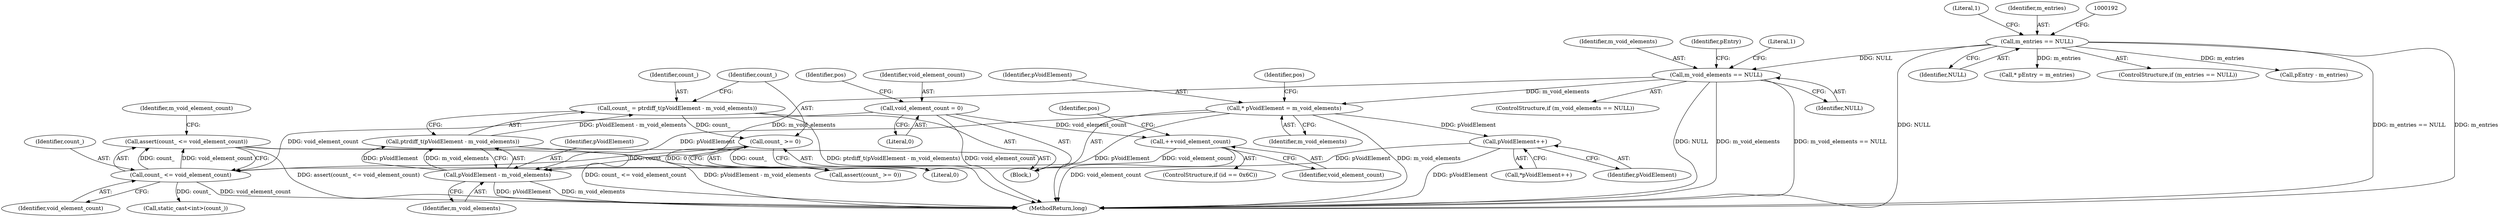 digraph "0_Android_cc274e2abe8b2a6698a5c47d8aa4bb45f1f9538d_34@API" {
"1000339" [label="(Call,assert(count_ <= void_element_count))"];
"1000340" [label="(Call,count_ <= void_element_count)"];
"1000336" [label="(Call,count_ >= 0)"];
"1000329" [label="(Call,count_ = ptrdiff_t(pVoidElement - m_void_elements))"];
"1000331" [label="(Call,ptrdiff_t(pVoidElement - m_void_elements))"];
"1000332" [label="(Call,pVoidElement - m_void_elements)"];
"1000208" [label="(Call,* pVoidElement = m_void_elements)"];
"1000197" [label="(Call,m_void_elements == NULL)"];
"1000185" [label="(Call,m_entries == NULL)"];
"1000282" [label="(Call,pVoidElement++)"];
"1000166" [label="(Call,++void_element_count)"];
"1000130" [label="(Call,void_element_count = 0)"];
"1000185" [label="(Call,m_entries == NULL)"];
"1000166" [label="(Call,++void_element_count)"];
"1000135" [label="(Identifier,pos)"];
"1000198" [label="(Identifier,m_void_elements)"];
"1000340" [label="(Call,count_ <= void_element_count)"];
"1000197" [label="(Call,m_void_elements == NULL)"];
"1000331" [label="(Call,ptrdiff_t(pVoidElement - m_void_elements))"];
"1000187" [label="(Identifier,NULL)"];
"1000162" [label="(ControlStructure,if (id == 0x6C))"];
"1000132" [label="(Literal,0)"];
"1000130" [label="(Call,void_element_count = 0)"];
"1000199" [label="(Identifier,NULL)"];
"1000204" [label="(Call,* pEntry = m_entries)"];
"1000169" [label="(Identifier,pos)"];
"1000109" [label="(Block,)"];
"1000209" [label="(Identifier,pVoidElement)"];
"1000334" [label="(Identifier,m_void_elements)"];
"1000339" [label="(Call,assert(count_ <= void_element_count))"];
"1000281" [label="(Call,*pVoidElement++)"];
"1000283" [label="(Identifier,pVoidElement)"];
"1000330" [label="(Identifier,count_)"];
"1000338" [label="(Literal,0)"];
"1000167" [label="(Identifier,void_element_count)"];
"1000345" [label="(Call,static_cast<int>(count_))"];
"1000329" [label="(Call,count_ = ptrdiff_t(pVoidElement - m_void_elements))"];
"1000196" [label="(ControlStructure,if (m_void_elements == NULL))"];
"1000205" [label="(Identifier,pEntry)"];
"1000131" [label="(Identifier,void_element_count)"];
"1000282" [label="(Call,pVoidElement++)"];
"1000210" [label="(Identifier,m_void_elements)"];
"1000350" [label="(MethodReturn,long)"];
"1000184" [label="(ControlStructure,if (m_entries == NULL))"];
"1000190" [label="(Literal,1)"];
"1000341" [label="(Identifier,count_)"];
"1000344" [label="(Identifier,m_void_element_count)"];
"1000186" [label="(Identifier,m_entries)"];
"1000208" [label="(Call,* pVoidElement = m_void_elements)"];
"1000313" [label="(Call,pEntry - m_entries)"];
"1000335" [label="(Call,assert(count_ >= 0))"];
"1000337" [label="(Identifier,count_)"];
"1000212" [label="(Identifier,pos)"];
"1000336" [label="(Call,count_ >= 0)"];
"1000332" [label="(Call,pVoidElement - m_void_elements)"];
"1000333" [label="(Identifier,pVoidElement)"];
"1000342" [label="(Identifier,void_element_count)"];
"1000202" [label="(Literal,1)"];
"1000339" -> "1000109"  [label="AST: "];
"1000339" -> "1000340"  [label="CFG: "];
"1000340" -> "1000339"  [label="AST: "];
"1000344" -> "1000339"  [label="CFG: "];
"1000339" -> "1000350"  [label="DDG: assert(count_ <= void_element_count)"];
"1000339" -> "1000350"  [label="DDG: count_ <= void_element_count"];
"1000340" -> "1000339"  [label="DDG: count_"];
"1000340" -> "1000339"  [label="DDG: void_element_count"];
"1000340" -> "1000342"  [label="CFG: "];
"1000341" -> "1000340"  [label="AST: "];
"1000342" -> "1000340"  [label="AST: "];
"1000340" -> "1000350"  [label="DDG: void_element_count"];
"1000336" -> "1000340"  [label="DDG: count_"];
"1000166" -> "1000340"  [label="DDG: void_element_count"];
"1000130" -> "1000340"  [label="DDG: void_element_count"];
"1000340" -> "1000345"  [label="DDG: count_"];
"1000336" -> "1000335"  [label="AST: "];
"1000336" -> "1000338"  [label="CFG: "];
"1000337" -> "1000336"  [label="AST: "];
"1000338" -> "1000336"  [label="AST: "];
"1000335" -> "1000336"  [label="CFG: "];
"1000336" -> "1000335"  [label="DDG: count_"];
"1000336" -> "1000335"  [label="DDG: 0"];
"1000329" -> "1000336"  [label="DDG: count_"];
"1000329" -> "1000109"  [label="AST: "];
"1000329" -> "1000331"  [label="CFG: "];
"1000330" -> "1000329"  [label="AST: "];
"1000331" -> "1000329"  [label="AST: "];
"1000337" -> "1000329"  [label="CFG: "];
"1000329" -> "1000350"  [label="DDG: ptrdiff_t(pVoidElement - m_void_elements)"];
"1000331" -> "1000329"  [label="DDG: pVoidElement - m_void_elements"];
"1000331" -> "1000332"  [label="CFG: "];
"1000332" -> "1000331"  [label="AST: "];
"1000331" -> "1000350"  [label="DDG: pVoidElement - m_void_elements"];
"1000332" -> "1000331"  [label="DDG: pVoidElement"];
"1000332" -> "1000331"  [label="DDG: m_void_elements"];
"1000332" -> "1000334"  [label="CFG: "];
"1000333" -> "1000332"  [label="AST: "];
"1000334" -> "1000332"  [label="AST: "];
"1000332" -> "1000350"  [label="DDG: m_void_elements"];
"1000332" -> "1000350"  [label="DDG: pVoidElement"];
"1000208" -> "1000332"  [label="DDG: pVoidElement"];
"1000282" -> "1000332"  [label="DDG: pVoidElement"];
"1000197" -> "1000332"  [label="DDG: m_void_elements"];
"1000208" -> "1000109"  [label="AST: "];
"1000208" -> "1000210"  [label="CFG: "];
"1000209" -> "1000208"  [label="AST: "];
"1000210" -> "1000208"  [label="AST: "];
"1000212" -> "1000208"  [label="CFG: "];
"1000208" -> "1000350"  [label="DDG: pVoidElement"];
"1000208" -> "1000350"  [label="DDG: m_void_elements"];
"1000197" -> "1000208"  [label="DDG: m_void_elements"];
"1000208" -> "1000282"  [label="DDG: pVoidElement"];
"1000197" -> "1000196"  [label="AST: "];
"1000197" -> "1000199"  [label="CFG: "];
"1000198" -> "1000197"  [label="AST: "];
"1000199" -> "1000197"  [label="AST: "];
"1000202" -> "1000197"  [label="CFG: "];
"1000205" -> "1000197"  [label="CFG: "];
"1000197" -> "1000350"  [label="DDG: m_void_elements == NULL"];
"1000197" -> "1000350"  [label="DDG: NULL"];
"1000197" -> "1000350"  [label="DDG: m_void_elements"];
"1000185" -> "1000197"  [label="DDG: NULL"];
"1000185" -> "1000184"  [label="AST: "];
"1000185" -> "1000187"  [label="CFG: "];
"1000186" -> "1000185"  [label="AST: "];
"1000187" -> "1000185"  [label="AST: "];
"1000190" -> "1000185"  [label="CFG: "];
"1000192" -> "1000185"  [label="CFG: "];
"1000185" -> "1000350"  [label="DDG: m_entries == NULL"];
"1000185" -> "1000350"  [label="DDG: m_entries"];
"1000185" -> "1000350"  [label="DDG: NULL"];
"1000185" -> "1000204"  [label="DDG: m_entries"];
"1000185" -> "1000313"  [label="DDG: m_entries"];
"1000282" -> "1000281"  [label="AST: "];
"1000282" -> "1000283"  [label="CFG: "];
"1000283" -> "1000282"  [label="AST: "];
"1000281" -> "1000282"  [label="CFG: "];
"1000282" -> "1000350"  [label="DDG: pVoidElement"];
"1000166" -> "1000162"  [label="AST: "];
"1000166" -> "1000167"  [label="CFG: "];
"1000167" -> "1000166"  [label="AST: "];
"1000169" -> "1000166"  [label="CFG: "];
"1000166" -> "1000350"  [label="DDG: void_element_count"];
"1000130" -> "1000166"  [label="DDG: void_element_count"];
"1000130" -> "1000109"  [label="AST: "];
"1000130" -> "1000132"  [label="CFG: "];
"1000131" -> "1000130"  [label="AST: "];
"1000132" -> "1000130"  [label="AST: "];
"1000135" -> "1000130"  [label="CFG: "];
"1000130" -> "1000350"  [label="DDG: void_element_count"];
}
